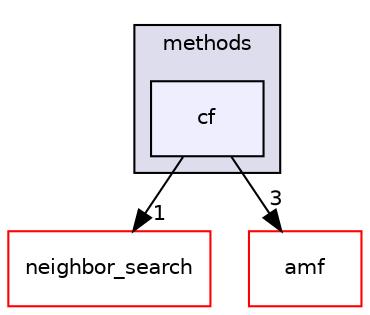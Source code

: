 digraph "src/mlpack/methods/cf" {
  compound=true
  node [ fontsize="10", fontname="Helvetica"];
  edge [ labelfontsize="10", labelfontname="Helvetica"];
  subgraph clusterdir_2217eda3f3f128182276a15ca80cc98e {
    graph [ bgcolor="#ddddee", pencolor="black", label="methods" fontname="Helvetica", fontsize="10", URL="dir_2217eda3f3f128182276a15ca80cc98e.html"]
  dir_52ad0f18133b469061a6a8352ae9823d [shape=box, label="cf", style="filled", fillcolor="#eeeeff", pencolor="black", URL="dir_52ad0f18133b469061a6a8352ae9823d.html"];
  }
  dir_b1fd5cef51dc63e208dea419d88d4471 [shape=box label="neighbor_search" fillcolor="white" style="filled" color="red" URL="dir_b1fd5cef51dc63e208dea419d88d4471.html"];
  dir_a3ffaa2d195dc9172e51a3924a7fb231 [shape=box label="amf" fillcolor="white" style="filled" color="red" URL="dir_a3ffaa2d195dc9172e51a3924a7fb231.html"];
  dir_52ad0f18133b469061a6a8352ae9823d->dir_b1fd5cef51dc63e208dea419d88d4471 [headlabel="1", labeldistance=1.5 headhref="dir_000028_000047.html"];
  dir_52ad0f18133b469061a6a8352ae9823d->dir_a3ffaa2d195dc9172e51a3924a7fb231 [headlabel="3", labeldistance=1.5 headhref="dir_000028_000022.html"];
}
